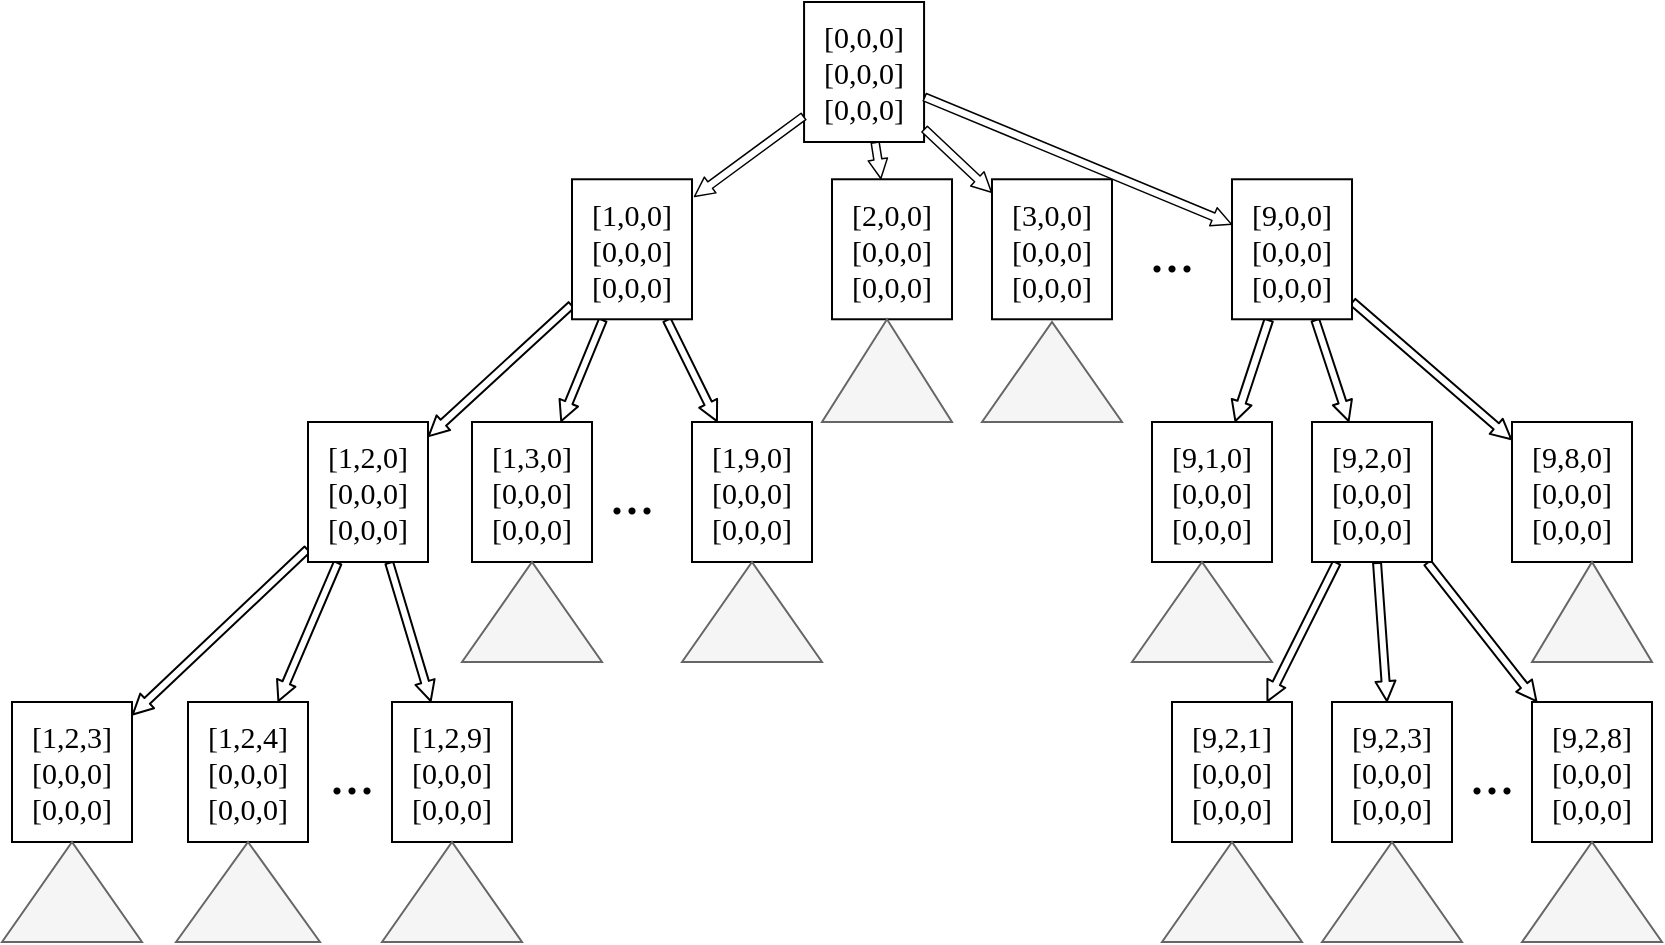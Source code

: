 <mxfile version="21.6.8" type="device">
  <diagram name="Page-1" id="Y4uiyYiFn9qZ3ZojbBKU">
    <mxGraphModel dx="1494" dy="879" grid="1" gridSize="10" guides="1" tooltips="1" connect="1" arrows="1" fold="1" page="1" pageScale="1" pageWidth="2336" pageHeight="1654" math="0" shadow="0">
      <root>
        <mxCell id="0" />
        <mxCell id="1" parent="0" />
        <mxCell id="6DO-4TSGvB9_MRtUv69g-12" value="[0,0,0]&lt;br style=&quot;font-size: 15px;&quot;&gt;[0,0,0]&lt;br style=&quot;font-size: 15px;&quot;&gt;&lt;div style=&quot;font-size: 15px;&quot;&gt;&lt;span style=&quot;background-color: initial; font-size: 15px;&quot;&gt;[0,0,0]&lt;/span&gt;&lt;/div&gt;" style="rounded=0;whiteSpace=wrap;html=1;fontSize=15;fontFamily=Times New Roman;strokeColor=default;shadow=0;arcSize=50;backgroundOutline=0;container=0;comic=0;" parent="1" vertex="1">
          <mxGeometry x="1386.036" y="10" width="60" height="70" as="geometry" />
        </mxCell>
        <mxCell id="6DO-4TSGvB9_MRtUv69g-24" value="" style="rounded=1;orthogonalLoop=1;jettySize=auto;html=1;shape=flexArrow;width=4;endWidth=5;arcSize=20;endSize=2.977;fillColor=default;" parent="1" source="6DO-4TSGvB9_MRtUv69g-13" target="6DO-4TSGvB9_MRtUv69g-23" edge="1">
          <mxGeometry relative="1" as="geometry" />
        </mxCell>
        <mxCell id="6DO-4TSGvB9_MRtUv69g-26" value="" style="rounded=1;orthogonalLoop=1;jettySize=auto;html=1;shape=flexArrow;width=4;endWidth=5;arcSize=20;endSize=2.977;fillColor=default;" parent="1" source="6DO-4TSGvB9_MRtUv69g-13" target="6DO-4TSGvB9_MRtUv69g-25" edge="1">
          <mxGeometry relative="1" as="geometry" />
        </mxCell>
        <mxCell id="6DO-4TSGvB9_MRtUv69g-28" value="" style="rounded=1;orthogonalLoop=1;jettySize=auto;html=1;shape=flexArrow;width=4;endWidth=5;arcSize=20;endSize=2.977;fillColor=default;" parent="1" source="6DO-4TSGvB9_MRtUv69g-13" target="6DO-4TSGvB9_MRtUv69g-27" edge="1">
          <mxGeometry relative="1" as="geometry" />
        </mxCell>
        <mxCell id="6DO-4TSGvB9_MRtUv69g-13" value="[1,0,0]&lt;br style=&quot;font-size: 15px;&quot;&gt;[0,0,0]&lt;br style=&quot;font-size: 15px;&quot;&gt;&lt;div style=&quot;font-size: 15px;&quot;&gt;&lt;span style=&quot;background-color: initial; font-size: 15px;&quot;&gt;[0,0,0]&lt;/span&gt;&lt;/div&gt;" style="rounded=0;whiteSpace=wrap;html=1;fontSize=15;fontFamily=Times New Roman;strokeColor=default;shadow=0;arcSize=50;backgroundOutline=0;container=0;comic=0;" parent="1" vertex="1">
          <mxGeometry x="1270" y="98.636" width="60" height="70" as="geometry" />
        </mxCell>
        <mxCell id="6DO-4TSGvB9_MRtUv69g-14" value="" style="rounded=1;orthogonalLoop=1;jettySize=auto;html=1;shadow=0;endSize=2.977;arcSize=20;strokeWidth=0.75;comic=0;startWidth=20;endWidth=5;entryX=1.016;entryY=0.126;entryDx=0;entryDy=0;entryPerimeter=0;fontSize=11;shape=flexArrow;width=4;fillColor=default;" parent="1" source="6DO-4TSGvB9_MRtUv69g-12" target="6DO-4TSGvB9_MRtUv69g-13" edge="1">
          <mxGeometry relative="1" as="geometry" />
        </mxCell>
        <mxCell id="6DO-4TSGvB9_MRtUv69g-15" value="[2,0,0]&lt;br style=&quot;font-size: 15px;&quot;&gt;[0,0,0]&lt;br style=&quot;font-size: 15px;&quot;&gt;&lt;div style=&quot;font-size: 15px;&quot;&gt;&lt;span style=&quot;background-color: initial; font-size: 15px;&quot;&gt;[0,0,0]&lt;/span&gt;&lt;/div&gt;" style="rounded=0;whiteSpace=wrap;html=1;fontSize=15;fontFamily=Times New Roman;strokeColor=default;shadow=0;arcSize=50;backgroundOutline=0;container=0;comic=0;" parent="1" vertex="1">
          <mxGeometry x="1400.003" y="98.636" width="60" height="70" as="geometry" />
        </mxCell>
        <mxCell id="6DO-4TSGvB9_MRtUv69g-16" value="" style="rounded=1;orthogonalLoop=1;jettySize=auto;html=1;shadow=0;endSize=2.977;arcSize=20;strokeWidth=0.75;comic=0;startWidth=20;endWidth=5;fontSize=11;shape=flexArrow;width=4;fillColor=default;" parent="1" source="6DO-4TSGvB9_MRtUv69g-12" target="6DO-4TSGvB9_MRtUv69g-15" edge="1">
          <mxGeometry relative="1" as="geometry" />
        </mxCell>
        <mxCell id="6DO-4TSGvB9_MRtUv69g-17" value="[3,0,0]&lt;br style=&quot;font-size: 15px;&quot;&gt;[0,0,0]&lt;br style=&quot;font-size: 15px;&quot;&gt;&lt;div style=&quot;font-size: 15px;&quot;&gt;&lt;span style=&quot;background-color: initial; font-size: 15px;&quot;&gt;[0,0,0]&lt;/span&gt;&lt;/div&gt;" style="rounded=0;whiteSpace=wrap;html=1;fontSize=15;fontFamily=Times New Roman;strokeColor=default;shadow=0;arcSize=50;backgroundOutline=0;container=0;comic=0;" parent="1" vertex="1">
          <mxGeometry x="1479.995" y="98.636" width="60" height="70" as="geometry" />
        </mxCell>
        <mxCell id="6DO-4TSGvB9_MRtUv69g-18" value="" style="rounded=1;orthogonalLoop=1;jettySize=auto;html=1;shadow=0;endSize=2.977;arcSize=20;strokeWidth=0.75;comic=0;startWidth=20;endWidth=5;fontSize=11;shape=flexArrow;width=4;fillColor=default;" parent="1" source="6DO-4TSGvB9_MRtUv69g-12" target="6DO-4TSGvB9_MRtUv69g-17" edge="1">
          <mxGeometry relative="1" as="geometry" />
        </mxCell>
        <mxCell id="vVHPnqSiVAqQD12fr04--10" value="" style="rounded=1;orthogonalLoop=1;jettySize=auto;html=1;shape=flexArrow;width=4;endWidth=5;arcSize=20;endSize=2.977;fillColor=default;" edge="1" parent="1" source="6DO-4TSGvB9_MRtUv69g-19" target="vVHPnqSiVAqQD12fr04--9">
          <mxGeometry relative="1" as="geometry" />
        </mxCell>
        <mxCell id="vVHPnqSiVAqQD12fr04--12" value="" style="rounded=1;orthogonalLoop=1;jettySize=auto;html=1;shape=flexArrow;width=4.368;endWidth=5;arcSize=20;endSize=2.977;fillColor=default;" edge="1" parent="1" source="6DO-4TSGvB9_MRtUv69g-19" target="vVHPnqSiVAqQD12fr04--11">
          <mxGeometry relative="1" as="geometry" />
        </mxCell>
        <mxCell id="vVHPnqSiVAqQD12fr04--14" value="" style="rounded=1;orthogonalLoop=1;jettySize=auto;html=1;shape=flexArrow;width=4;endWidth=5;arcSize=20;endSize=2.977;fillColor=default;" edge="1" parent="1" source="6DO-4TSGvB9_MRtUv69g-19" target="vVHPnqSiVAqQD12fr04--13">
          <mxGeometry relative="1" as="geometry" />
        </mxCell>
        <mxCell id="6DO-4TSGvB9_MRtUv69g-19" value="[9,0,0]&lt;br style=&quot;font-size: 15px;&quot;&gt;[0,0,0]&lt;br style=&quot;font-size: 15px;&quot;&gt;&lt;div style=&quot;font-size: 15px;&quot;&gt;&lt;span style=&quot;background-color: initial; font-size: 15px;&quot;&gt;[0,0,0]&lt;/span&gt;&lt;/div&gt;" style="rounded=0;whiteSpace=wrap;html=1;fontSize=15;fontFamily=Times New Roman;strokeColor=default;shadow=0;arcSize=50;backgroundOutline=0;container=0;comic=0;" parent="1" vertex="1">
          <mxGeometry x="1600.005" y="98.636" width="60" height="70" as="geometry" />
        </mxCell>
        <mxCell id="6DO-4TSGvB9_MRtUv69g-20" value="" style="rounded=1;orthogonalLoop=1;jettySize=auto;html=1;shadow=0;arcSize=20;strokeWidth=0.75;comic=0;startWidth=20;endWidth=5;fontSize=11;shape=flexArrow;width=4;endSize=2.977;fillColor=default;" parent="1" source="6DO-4TSGvB9_MRtUv69g-12" target="6DO-4TSGvB9_MRtUv69g-19" edge="1">
          <mxGeometry relative="1" as="geometry" />
        </mxCell>
        <mxCell id="6DO-4TSGvB9_MRtUv69g-21" value="&lt;font face=&quot;Verdana&quot; style=&quot;font-size: 30px;&quot;&gt;...&lt;/font&gt;" style="text;strokeColor=none;align=center;fillColor=none;html=1;verticalAlign=middle;whiteSpace=wrap;rounded=0;fontSize=11;fontFamily=Helvetica;fontColor=default;" parent="1" vertex="1">
          <mxGeometry x="1540" y="118.64" width="60" height="30" as="geometry" />
        </mxCell>
        <mxCell id="6DO-4TSGvB9_MRtUv69g-31" value="" style="rounded=1;orthogonalLoop=1;jettySize=auto;html=1;shape=flexArrow;width=4;endWidth=5;arcSize=20;endSize=2.977;fillColor=default;" parent="1" source="6DO-4TSGvB9_MRtUv69g-23" target="6DO-4TSGvB9_MRtUv69g-30" edge="1">
          <mxGeometry relative="1" as="geometry" />
        </mxCell>
        <mxCell id="6DO-4TSGvB9_MRtUv69g-33" value="" style="rounded=1;orthogonalLoop=1;jettySize=auto;html=1;shape=flexArrow;width=4;endWidth=5;arcSize=20;endSize=2.977;fillColor=default;" parent="1" source="6DO-4TSGvB9_MRtUv69g-23" target="6DO-4TSGvB9_MRtUv69g-32" edge="1">
          <mxGeometry relative="1" as="geometry" />
        </mxCell>
        <mxCell id="6DO-4TSGvB9_MRtUv69g-35" value="" style="rounded=1;orthogonalLoop=1;jettySize=auto;html=1;shape=flexArrow;width=4;endWidth=5;arcSize=20;endSize=2.977;fillColor=default;" parent="1" source="6DO-4TSGvB9_MRtUv69g-23" target="6DO-4TSGvB9_MRtUv69g-34" edge="1">
          <mxGeometry relative="1" as="geometry" />
        </mxCell>
        <mxCell id="6DO-4TSGvB9_MRtUv69g-23" value="[1,2,0]&lt;br style=&quot;font-size: 15px;&quot;&gt;[0,0,0]&lt;br style=&quot;font-size: 15px;&quot;&gt;&lt;div style=&quot;font-size: 15px;&quot;&gt;&lt;span style=&quot;background-color: initial; font-size: 15px;&quot;&gt;[0,0,0]&lt;/span&gt;&lt;/div&gt;" style="rounded=0;whiteSpace=wrap;html=1;fontSize=15;fontFamily=Times New Roman;strokeColor=default;shadow=0;arcSize=50;backgroundOutline=0;container=0;comic=0;" parent="1" vertex="1">
          <mxGeometry x="1138" y="220" width="60" height="70" as="geometry" />
        </mxCell>
        <mxCell id="6DO-4TSGvB9_MRtUv69g-25" value="[1,3,0]&lt;br style=&quot;font-size: 15px;&quot;&gt;[0,0,0]&lt;br style=&quot;font-size: 15px;&quot;&gt;&lt;div style=&quot;font-size: 15px;&quot;&gt;&lt;span style=&quot;background-color: initial; font-size: 15px;&quot;&gt;[0,0,0]&lt;/span&gt;&lt;/div&gt;" style="rounded=0;whiteSpace=wrap;html=1;fontSize=15;fontFamily=Times New Roman;strokeColor=default;shadow=0;arcSize=50;backgroundOutline=0;container=0;comic=0;" parent="1" vertex="1">
          <mxGeometry x="1220" y="220" width="60" height="70" as="geometry" />
        </mxCell>
        <mxCell id="6DO-4TSGvB9_MRtUv69g-27" value="[1,9,0]&lt;br style=&quot;font-size: 15px;&quot;&gt;[0,0,0]&lt;br style=&quot;font-size: 15px;&quot;&gt;&lt;div style=&quot;font-size: 15px;&quot;&gt;&lt;span style=&quot;background-color: initial; font-size: 15px;&quot;&gt;[0,0,0]&lt;/span&gt;&lt;/div&gt;" style="rounded=0;whiteSpace=wrap;html=1;fontSize=15;fontFamily=Times New Roman;strokeColor=default;shadow=0;arcSize=50;backgroundOutline=0;container=0;comic=0;" parent="1" vertex="1">
          <mxGeometry x="1330" y="220" width="60" height="70" as="geometry" />
        </mxCell>
        <mxCell id="6DO-4TSGvB9_MRtUv69g-29" value="&lt;font face=&quot;Verdana&quot; style=&quot;font-size: 30px;&quot;&gt;...&lt;/font&gt;" style="text;strokeColor=none;align=center;fillColor=none;html=1;verticalAlign=middle;whiteSpace=wrap;rounded=0;fontSize=11;fontFamily=Helvetica;fontColor=default;" parent="1" vertex="1">
          <mxGeometry x="1270" y="240" width="60" height="30" as="geometry" />
        </mxCell>
        <mxCell id="6DO-4TSGvB9_MRtUv69g-30" value="[1,2,3]&lt;br style=&quot;font-size: 15px;&quot;&gt;[0,0,0]&lt;br style=&quot;font-size: 15px;&quot;&gt;&lt;div style=&quot;font-size: 15px;&quot;&gt;&lt;span style=&quot;background-color: initial; font-size: 15px;&quot;&gt;[0,0,0]&lt;/span&gt;&lt;/div&gt;" style="rounded=0;whiteSpace=wrap;html=1;fontSize=15;fontFamily=Times New Roman;strokeColor=default;shadow=0;arcSize=50;backgroundOutline=0;container=0;comic=0;" parent="1" vertex="1">
          <mxGeometry x="990" y="360" width="60" height="70" as="geometry" />
        </mxCell>
        <mxCell id="6DO-4TSGvB9_MRtUv69g-32" value="[1,2,4]&lt;br style=&quot;font-size: 15px;&quot;&gt;[0,0,0]&lt;br style=&quot;font-size: 15px;&quot;&gt;&lt;div style=&quot;font-size: 15px;&quot;&gt;&lt;span style=&quot;background-color: initial; font-size: 15px;&quot;&gt;[0,0,0]&lt;/span&gt;&lt;/div&gt;" style="rounded=0;whiteSpace=wrap;html=1;fontSize=15;fontFamily=Times New Roman;strokeColor=default;shadow=0;arcSize=50;backgroundOutline=0;container=0;comic=0;" parent="1" vertex="1">
          <mxGeometry x="1078" y="360" width="60" height="70" as="geometry" />
        </mxCell>
        <mxCell id="6DO-4TSGvB9_MRtUv69g-34" value="[1,2,9]&lt;br style=&quot;font-size: 15px;&quot;&gt;[0,0,0]&lt;br style=&quot;font-size: 15px;&quot;&gt;&lt;div style=&quot;font-size: 15px;&quot;&gt;&lt;span style=&quot;background-color: initial; font-size: 15px;&quot;&gt;[0,0,0]&lt;/span&gt;&lt;/div&gt;" style="rounded=0;whiteSpace=wrap;html=1;fontSize=15;fontFamily=Times New Roman;shadow=0;arcSize=50;backgroundOutline=0;container=0;comic=0;" parent="1" vertex="1">
          <mxGeometry x="1180" y="360" width="60" height="70" as="geometry" />
        </mxCell>
        <mxCell id="6DO-4TSGvB9_MRtUv69g-48" value="&lt;font face=&quot;Verdana&quot; style=&quot;font-size: 30px;&quot;&gt;...&lt;/font&gt;" style="text;strokeColor=none;align=center;fillColor=none;html=1;verticalAlign=middle;whiteSpace=wrap;rounded=0;fontSize=11;fontFamily=Helvetica;fontColor=default;" parent="1" vertex="1">
          <mxGeometry x="1130" y="380" width="60" height="30" as="geometry" />
        </mxCell>
        <mxCell id="vVHPnqSiVAqQD12fr04--2" value="" style="verticalLabelPosition=bottom;verticalAlign=top;html=1;shape=mxgraph.basic.acute_triangle;dx=0.5;fillColor=#f5f5f5;fontColor=#333333;strokeColor=#666666;" vertex="1" parent="1">
          <mxGeometry x="985" y="430" width="70" height="50" as="geometry" />
        </mxCell>
        <mxCell id="vVHPnqSiVAqQD12fr04--3" value="" style="verticalLabelPosition=bottom;verticalAlign=top;html=1;shape=mxgraph.basic.acute_triangle;dx=0.5;fillColor=#f5f5f5;fontColor=#333333;strokeColor=#666666;" vertex="1" parent="1">
          <mxGeometry x="1072" y="430" width="72" height="50" as="geometry" />
        </mxCell>
        <mxCell id="vVHPnqSiVAqQD12fr04--4" value="" style="verticalLabelPosition=bottom;verticalAlign=top;html=1;shape=mxgraph.basic.acute_triangle;dx=0.5;fillColor=#f5f5f5;fontColor=#333333;strokeColor=#666666;" vertex="1" parent="1">
          <mxGeometry x="1175" y="430" width="70" height="50" as="geometry" />
        </mxCell>
        <mxCell id="vVHPnqSiVAqQD12fr04--5" value="" style="verticalLabelPosition=bottom;verticalAlign=top;html=1;shape=mxgraph.basic.acute_triangle;dx=0.5;fillColor=#f5f5f5;fontColor=#333333;strokeColor=#666666;" vertex="1" parent="1">
          <mxGeometry x="1215" y="290" width="70" height="50" as="geometry" />
        </mxCell>
        <mxCell id="vVHPnqSiVAqQD12fr04--6" value="" style="verticalLabelPosition=bottom;verticalAlign=top;html=1;shape=mxgraph.basic.acute_triangle;dx=0.5;fillColor=#f5f5f5;fontColor=#333333;strokeColor=#666666;" vertex="1" parent="1">
          <mxGeometry x="1325" y="290" width="70" height="50" as="geometry" />
        </mxCell>
        <mxCell id="vVHPnqSiVAqQD12fr04--7" value="" style="verticalLabelPosition=bottom;verticalAlign=top;html=1;shape=mxgraph.basic.acute_triangle;dx=0.5;fillColor=#f5f5f5;fontColor=#333333;strokeColor=#666666;" vertex="1" parent="1">
          <mxGeometry x="1395" y="168.64" width="65" height="51.36" as="geometry" />
        </mxCell>
        <mxCell id="vVHPnqSiVAqQD12fr04--8" value="" style="verticalLabelPosition=bottom;verticalAlign=top;html=1;shape=mxgraph.basic.acute_triangle;dx=0.5;fillColor=#f5f5f5;fontColor=#333333;strokeColor=#666666;" vertex="1" parent="1">
          <mxGeometry x="1475" y="170" width="70" height="50" as="geometry" />
        </mxCell>
        <mxCell id="vVHPnqSiVAqQD12fr04--9" value="[9,8,0]&lt;br style=&quot;font-size: 15px;&quot;&gt;[0,0,0]&lt;br style=&quot;font-size: 15px;&quot;&gt;&lt;div style=&quot;font-size: 15px;&quot;&gt;&lt;span style=&quot;background-color: initial; font-size: 15px;&quot;&gt;[0,0,0]&lt;/span&gt;&lt;/div&gt;" style="rounded=0;whiteSpace=wrap;html=1;fontSize=15;fontFamily=Times New Roman;strokeColor=default;shadow=0;arcSize=50;backgroundOutline=0;container=0;comic=0;" vertex="1" parent="1">
          <mxGeometry x="1740" y="220" width="60" height="70" as="geometry" />
        </mxCell>
        <mxCell id="vVHPnqSiVAqQD12fr04--11" value="[9,1,0]&lt;br style=&quot;font-size: 15px;&quot;&gt;[0,0,0]&lt;br style=&quot;font-size: 15px;&quot;&gt;&lt;div style=&quot;font-size: 15px;&quot;&gt;&lt;span style=&quot;background-color: initial; font-size: 15px;&quot;&gt;[0,0,0]&lt;/span&gt;&lt;/div&gt;" style="rounded=0;whiteSpace=wrap;html=1;fontSize=15;fontFamily=Times New Roman;strokeColor=default;shadow=0;arcSize=50;backgroundOutline=0;container=0;comic=0;" vertex="1" parent="1">
          <mxGeometry x="1560" y="220" width="60" height="70" as="geometry" />
        </mxCell>
        <mxCell id="vVHPnqSiVAqQD12fr04--16" value="" style="edgeStyle=none;shape=flexArrow;rounded=1;orthogonalLoop=1;jettySize=auto;html=1;labelBackgroundColor=default;fontFamily=Helvetica;fontSize=11;fontColor=default;endArrow=classic;width=4;endWidth=5;arcSize=20;endSize=2.977;fillColor=default;" edge="1" parent="1" source="vVHPnqSiVAqQD12fr04--13" target="vVHPnqSiVAqQD12fr04--15">
          <mxGeometry relative="1" as="geometry" />
        </mxCell>
        <mxCell id="vVHPnqSiVAqQD12fr04--18" value="" style="edgeStyle=none;shape=flexArrow;rounded=1;orthogonalLoop=1;jettySize=auto;html=1;labelBackgroundColor=default;fontFamily=Helvetica;fontSize=11;fontColor=default;endArrow=classic;width=4;endWidth=5;arcSize=20;endSize=2.977;fillColor=default;" edge="1" parent="1" source="vVHPnqSiVAqQD12fr04--13" target="vVHPnqSiVAqQD12fr04--17">
          <mxGeometry relative="1" as="geometry" />
        </mxCell>
        <mxCell id="vVHPnqSiVAqQD12fr04--20" value="" style="edgeStyle=none;shape=flexArrow;rounded=1;orthogonalLoop=1;jettySize=auto;html=1;labelBackgroundColor=default;fontFamily=Helvetica;fontSize=11;fontColor=default;endArrow=classic;width=4;endWidth=5;arcSize=20;endSize=2.977;fillColor=default;" edge="1" parent="1" source="vVHPnqSiVAqQD12fr04--13" target="vVHPnqSiVAqQD12fr04--19">
          <mxGeometry relative="1" as="geometry" />
        </mxCell>
        <mxCell id="vVHPnqSiVAqQD12fr04--13" value="[9,2,0]&lt;br style=&quot;font-size: 15px;&quot;&gt;[0,0,0]&lt;br style=&quot;font-size: 15px;&quot;&gt;&lt;div style=&quot;font-size: 15px;&quot;&gt;&lt;span style=&quot;background-color: initial; font-size: 15px;&quot;&gt;[0,0,0]&lt;/span&gt;&lt;/div&gt;" style="rounded=0;whiteSpace=wrap;html=1;fontSize=15;fontFamily=Times New Roman;strokeColor=default;shadow=0;arcSize=50;backgroundOutline=0;container=0;comic=0;" vertex="1" parent="1">
          <mxGeometry x="1640" y="220" width="60" height="70" as="geometry" />
        </mxCell>
        <mxCell id="vVHPnqSiVAqQD12fr04--15" value="[9,2,1]&lt;br style=&quot;font-size: 15px;&quot;&gt;[0,0,0]&lt;br style=&quot;font-size: 15px;&quot;&gt;&lt;div style=&quot;font-size: 15px;&quot;&gt;&lt;span style=&quot;background-color: initial; font-size: 15px;&quot;&gt;[0,0,0]&lt;/span&gt;&lt;/div&gt;" style="rounded=0;whiteSpace=wrap;html=1;fontSize=15;fontFamily=Times New Roman;strokeColor=default;shadow=0;arcSize=50;backgroundOutline=0;container=0;comic=0;fontColor=default;" vertex="1" parent="1">
          <mxGeometry x="1570" y="360" width="60" height="70" as="geometry" />
        </mxCell>
        <mxCell id="vVHPnqSiVAqQD12fr04--17" value="[9,2,3]&lt;br style=&quot;font-size: 15px;&quot;&gt;[0,0,0]&lt;br style=&quot;font-size: 15px;&quot;&gt;&lt;div style=&quot;font-size: 15px;&quot;&gt;&lt;span style=&quot;background-color: initial; font-size: 15px;&quot;&gt;[0,0,0]&lt;/span&gt;&lt;/div&gt;" style="rounded=0;whiteSpace=wrap;html=1;fontSize=15;fontFamily=Times New Roman;strokeColor=default;shadow=0;arcSize=50;backgroundOutline=0;container=0;comic=0;fontColor=default;" vertex="1" parent="1">
          <mxGeometry x="1650" y="360" width="60" height="70" as="geometry" />
        </mxCell>
        <mxCell id="vVHPnqSiVAqQD12fr04--19" value="[9,2,8]&lt;br style=&quot;font-size: 15px;&quot;&gt;[0,0,0]&lt;br style=&quot;font-size: 15px;&quot;&gt;&lt;div style=&quot;font-size: 15px;&quot;&gt;&lt;span style=&quot;background-color: initial; font-size: 15px;&quot;&gt;[0,0,0]&lt;/span&gt;&lt;/div&gt;" style="rounded=0;whiteSpace=wrap;html=1;fontSize=15;fontFamily=Times New Roman;strokeColor=default;shadow=0;arcSize=50;backgroundOutline=0;container=0;comic=0;fontColor=default;" vertex="1" parent="1">
          <mxGeometry x="1750" y="360" width="60" height="70" as="geometry" />
        </mxCell>
        <mxCell id="vVHPnqSiVAqQD12fr04--21" value="&lt;font face=&quot;Verdana&quot; style=&quot;font-size: 30px;&quot;&gt;...&lt;/font&gt;" style="text;strokeColor=none;align=center;fillColor=none;html=1;verticalAlign=middle;whiteSpace=wrap;rounded=0;fontSize=11;fontFamily=Helvetica;fontColor=default;" vertex="1" parent="1">
          <mxGeometry x="1700" y="380" width="60" height="30" as="geometry" />
        </mxCell>
        <mxCell id="vVHPnqSiVAqQD12fr04--22" value="" style="verticalLabelPosition=bottom;verticalAlign=top;html=1;shape=mxgraph.basic.acute_triangle;dx=0.5;fillColor=#f5f5f5;fontColor=#333333;strokeColor=#666666;" vertex="1" parent="1">
          <mxGeometry x="1550" y="290" width="70" height="50" as="geometry" />
        </mxCell>
        <mxCell id="vVHPnqSiVAqQD12fr04--23" value="" style="verticalLabelPosition=bottom;verticalAlign=top;html=1;shape=mxgraph.basic.acute_triangle;dx=0.5;fillColor=#f5f5f5;fontColor=#333333;strokeColor=#666666;" vertex="1" parent="1">
          <mxGeometry x="1750" y="290" width="60" height="50" as="geometry" />
        </mxCell>
        <mxCell id="vVHPnqSiVAqQD12fr04--24" value="" style="verticalLabelPosition=bottom;verticalAlign=top;html=1;shape=mxgraph.basic.acute_triangle;dx=0.5;fillColor=#f5f5f5;fontColor=#333333;strokeColor=#666666;" vertex="1" parent="1">
          <mxGeometry x="1565" y="430" width="70" height="50" as="geometry" />
        </mxCell>
        <mxCell id="vVHPnqSiVAqQD12fr04--25" value="" style="verticalLabelPosition=bottom;verticalAlign=top;html=1;shape=mxgraph.basic.acute_triangle;dx=0.5;fillColor=#f5f5f5;fontColor=#333333;strokeColor=#666666;" vertex="1" parent="1">
          <mxGeometry x="1645" y="430" width="70" height="50" as="geometry" />
        </mxCell>
        <mxCell id="vVHPnqSiVAqQD12fr04--26" value="" style="verticalLabelPosition=bottom;verticalAlign=top;html=1;shape=mxgraph.basic.acute_triangle;dx=0.5;fillColor=#f5f5f5;fontColor=#333333;strokeColor=#666666;" vertex="1" parent="1">
          <mxGeometry x="1745" y="430" width="70" height="50" as="geometry" />
        </mxCell>
      </root>
    </mxGraphModel>
  </diagram>
</mxfile>
